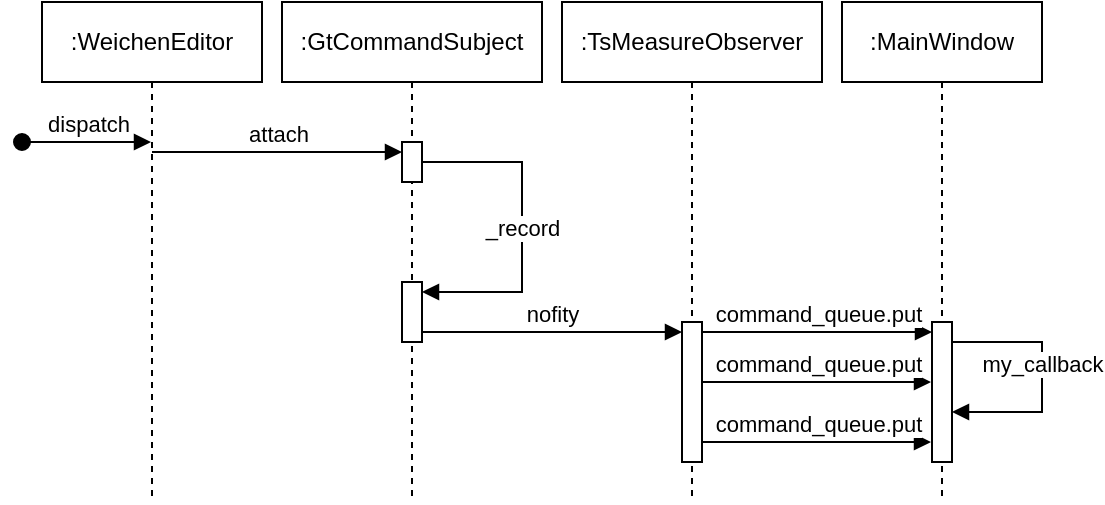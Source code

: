 <mxfile version="23.1.4" type="github">
  <diagram name="Page-1" id="c4tMYzNzFPlFTSW49CZo">
    <mxGraphModel dx="2058" dy="1103" grid="1" gridSize="10" guides="1" tooltips="1" connect="1" arrows="1" fold="1" page="1" pageScale="1" pageWidth="850" pageHeight="1100" math="0" shadow="0">
      <root>
        <mxCell id="0" />
        <mxCell id="1" parent="0" />
        <mxCell id="TC2V2bkEGC9yVTBu2Jy7-1" value=":WeichenEditor" style="shape=umlLifeline;perimeter=lifelinePerimeter;whiteSpace=wrap;html=1;container=1;dropTarget=0;collapsible=0;recursiveResize=0;outlineConnect=0;portConstraint=eastwest;newEdgeStyle={&quot;curved&quot;:0,&quot;rounded&quot;:0};" vertex="1" parent="1">
          <mxGeometry x="40" y="40" width="110" height="250" as="geometry" />
        </mxCell>
        <mxCell id="TC2V2bkEGC9yVTBu2Jy7-2" value=":GtCommandSubject" style="shape=umlLifeline;whiteSpace=wrap;html=1;container=1;dropTarget=0;collapsible=0;recursiveResize=0;outlineConnect=0;portConstraint=eastwest;newEdgeStyle={&quot;curved&quot;:0,&quot;rounded&quot;:0};points=[[0,0,0,0,5],[0,1,0,0,-5],[1,0,0,0,5],[1,1,0,0,-5]];perimeter=rectanglePerimeter;targetShapes=umlLifeline;participant=label;" vertex="1" parent="1">
          <mxGeometry x="160" y="40" width="130" height="250" as="geometry" />
        </mxCell>
        <mxCell id="TC2V2bkEGC9yVTBu2Jy7-5" value="" style="html=1;points=[[0,0,0,0,5],[0,1,0,0,-5],[1,0,0,0,5],[1,1,0,0,-5]];perimeter=orthogonalPerimeter;outlineConnect=0;targetShapes=umlLifeline;portConstraint=eastwest;newEdgeStyle={&quot;curved&quot;:0,&quot;rounded&quot;:0};" vertex="1" parent="TC2V2bkEGC9yVTBu2Jy7-2">
          <mxGeometry x="60" y="70" width="10" height="20" as="geometry" />
        </mxCell>
        <mxCell id="TC2V2bkEGC9yVTBu2Jy7-9" value="" style="html=1;points=[[0,0,0,0,5],[0,1,0,0,-5],[1,0,0,0,5],[1,1,0,0,-5]];perimeter=orthogonalPerimeter;outlineConnect=0;targetShapes=umlLifeline;portConstraint=eastwest;newEdgeStyle={&quot;curved&quot;:0,&quot;rounded&quot;:0};" vertex="1" parent="TC2V2bkEGC9yVTBu2Jy7-2">
          <mxGeometry x="60" y="140" width="10" height="30" as="geometry" />
        </mxCell>
        <mxCell id="TC2V2bkEGC9yVTBu2Jy7-3" value=":TsMeasureObserver" style="shape=umlLifeline;perimeter=lifelinePerimeter;whiteSpace=wrap;html=1;container=1;dropTarget=0;collapsible=0;recursiveResize=0;outlineConnect=0;portConstraint=eastwest;newEdgeStyle={&quot;curved&quot;:0,&quot;rounded&quot;:0};" vertex="1" parent="1">
          <mxGeometry x="300" y="40" width="130" height="250" as="geometry" />
        </mxCell>
        <mxCell id="TC2V2bkEGC9yVTBu2Jy7-12" value="" style="html=1;points=[[0,0,0,0,5],[0,1,0,0,-5],[1,0,0,0,5],[1,1,0,0,-5]];perimeter=orthogonalPerimeter;outlineConnect=0;targetShapes=umlLifeline;portConstraint=eastwest;newEdgeStyle={&quot;curved&quot;:0,&quot;rounded&quot;:0};" vertex="1" parent="TC2V2bkEGC9yVTBu2Jy7-3">
          <mxGeometry x="60" y="160" width="10" height="70" as="geometry" />
        </mxCell>
        <mxCell id="TC2V2bkEGC9yVTBu2Jy7-4" value=":MainWindow" style="shape=umlLifeline;perimeter=lifelinePerimeter;whiteSpace=wrap;html=1;container=1;dropTarget=0;collapsible=0;recursiveResize=0;outlineConnect=0;portConstraint=eastwest;newEdgeStyle={&quot;curved&quot;:0,&quot;rounded&quot;:0};" vertex="1" parent="1">
          <mxGeometry x="440" y="40" width="100" height="250" as="geometry" />
        </mxCell>
        <mxCell id="TC2V2bkEGC9yVTBu2Jy7-23" value="" style="html=1;points=[[0,0,0,0,5],[0,1,0,0,-5],[1,0,0,0,5],[1,1,0,0,-5]];perimeter=orthogonalPerimeter;outlineConnect=0;targetShapes=umlLifeline;portConstraint=eastwest;newEdgeStyle={&quot;curved&quot;:0,&quot;rounded&quot;:0};" vertex="1" parent="TC2V2bkEGC9yVTBu2Jy7-4">
          <mxGeometry x="45" y="160" width="10" height="70" as="geometry" />
        </mxCell>
        <mxCell id="TC2V2bkEGC9yVTBu2Jy7-25" value="my_callback" style="html=1;verticalAlign=bottom;endArrow=block;curved=0;rounded=0;" edge="1" parent="TC2V2bkEGC9yVTBu2Jy7-4" source="TC2V2bkEGC9yVTBu2Jy7-23" target="TC2V2bkEGC9yVTBu2Jy7-23">
          <mxGeometry x="0.04" width="80" relative="1" as="geometry">
            <mxPoint x="60" y="220" as="sourcePoint" />
            <mxPoint x="130" y="220" as="targetPoint" />
            <Array as="points">
              <mxPoint x="100" y="170" />
              <mxPoint x="100" y="205" />
            </Array>
            <mxPoint as="offset" />
          </mxGeometry>
        </mxCell>
        <mxCell id="TC2V2bkEGC9yVTBu2Jy7-6" value="attach" style="html=1;verticalAlign=bottom;endArrow=block;curved=0;rounded=0;entryX=0;entryY=0;entryDx=0;entryDy=5;entryPerimeter=0;" edge="1" target="TC2V2bkEGC9yVTBu2Jy7-5" parent="1" source="TC2V2bkEGC9yVTBu2Jy7-1">
          <mxGeometry relative="1" as="geometry">
            <mxPoint x="150" y="115" as="sourcePoint" />
            <mxPoint x="210" y="120" as="targetPoint" />
          </mxGeometry>
        </mxCell>
        <mxCell id="TC2V2bkEGC9yVTBu2Jy7-8" value="dispatch" style="html=1;verticalAlign=bottom;startArrow=oval;startFill=1;endArrow=block;startSize=8;curved=0;rounded=0;" edge="1" parent="1">
          <mxGeometry width="60" relative="1" as="geometry">
            <mxPoint x="30" y="110" as="sourcePoint" />
            <mxPoint x="94.5" y="110" as="targetPoint" />
          </mxGeometry>
        </mxCell>
        <mxCell id="TC2V2bkEGC9yVTBu2Jy7-11" value="_record" style="html=1;verticalAlign=bottom;endArrow=block;curved=0;rounded=0;entryX=1;entryY=0;entryDx=0;entryDy=5;entryPerimeter=0;" edge="1" parent="1" target="TC2V2bkEGC9yVTBu2Jy7-9">
          <mxGeometry x="0.111" width="80" relative="1" as="geometry">
            <mxPoint x="230" y="120" as="sourcePoint" />
            <mxPoint x="310" y="120" as="targetPoint" />
            <Array as="points">
              <mxPoint x="280" y="120" />
              <mxPoint x="280" y="185" />
              <mxPoint x="270" y="185" />
            </Array>
            <mxPoint as="offset" />
          </mxGeometry>
        </mxCell>
        <mxCell id="TC2V2bkEGC9yVTBu2Jy7-13" value="nofity" style="html=1;verticalAlign=bottom;endArrow=block;curved=0;rounded=0;entryX=0;entryY=0;entryDx=0;entryDy=5;exitX=1;exitY=1;exitDx=0;exitDy=-5;exitPerimeter=0;" edge="1" target="TC2V2bkEGC9yVTBu2Jy7-12" parent="1" source="TC2V2bkEGC9yVTBu2Jy7-9">
          <mxGeometry relative="1" as="geometry">
            <mxPoint x="290" y="215" as="sourcePoint" />
          </mxGeometry>
        </mxCell>
        <mxCell id="TC2V2bkEGC9yVTBu2Jy7-21" value="command_queue.put" style="html=1;verticalAlign=bottom;endArrow=block;curved=0;rounded=0;entryX=0;entryY=0;entryDx=0;entryDy=5;" edge="1" parent="1">
          <mxGeometry relative="1" as="geometry">
            <mxPoint x="370" y="205" as="sourcePoint" />
            <mxPoint x="485" y="205" as="targetPoint" />
          </mxGeometry>
        </mxCell>
        <mxCell id="TC2V2bkEGC9yVTBu2Jy7-28" value="command_queue.put" style="html=1;verticalAlign=bottom;endArrow=block;curved=0;rounded=0;" edge="1" parent="1" source="TC2V2bkEGC9yVTBu2Jy7-12">
          <mxGeometry width="80" relative="1" as="geometry">
            <mxPoint x="380" y="230" as="sourcePoint" />
            <mxPoint x="484.5" y="230" as="targetPoint" />
          </mxGeometry>
        </mxCell>
        <mxCell id="TC2V2bkEGC9yVTBu2Jy7-29" value="command_queue.put" style="html=1;verticalAlign=bottom;endArrow=block;curved=0;rounded=0;" edge="1" parent="1">
          <mxGeometry width="80" relative="1" as="geometry">
            <mxPoint x="370" y="260" as="sourcePoint" />
            <mxPoint x="484.5" y="260" as="targetPoint" />
          </mxGeometry>
        </mxCell>
      </root>
    </mxGraphModel>
  </diagram>
</mxfile>
